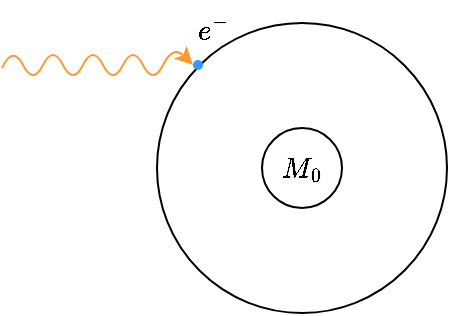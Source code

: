 <mxfile version="28.0.6">
  <diagram name="Page-1" id="BrNRFB-jUuzq5zrVCoeO">
    <mxGraphModel dx="570" dy="336" grid="1" gridSize="10" guides="1" tooltips="1" connect="1" arrows="1" fold="1" page="1" pageScale="1" pageWidth="850" pageHeight="1100" math="1" shadow="0">
      <root>
        <mxCell id="0" />
        <mxCell id="1" parent="0" />
        <mxCell id="O7Vckn2Z8JVhSO3JEspw-2" value="" style="ellipse;whiteSpace=wrap;html=1;aspect=fixed;fillColor=none;" vertex="1" parent="1">
          <mxGeometry x="347.5" y="267.5" width="145" height="145" as="geometry" />
        </mxCell>
        <mxCell id="O7Vckn2Z8JVhSO3JEspw-1" value="" style="ellipse;whiteSpace=wrap;html=1;aspect=fixed;" vertex="1" parent="1">
          <mxGeometry x="400" y="320" width="40" height="40" as="geometry" />
        </mxCell>
        <mxCell id="O7Vckn2Z8JVhSO3JEspw-3" value="" style="ellipse;whiteSpace=wrap;html=1;aspect=fixed;fillColor=#3399FF;strokeColor=none;" vertex="1" parent="1">
          <mxGeometry x="365.5" y="286" width="5" height="5" as="geometry" />
        </mxCell>
        <mxCell id="O7Vckn2Z8JVhSO3JEspw-4" value="$$e^-$$" style="text;html=1;align=center;verticalAlign=middle;resizable=0;points=[];autosize=1;strokeColor=none;fillColor=none;" vertex="1" parent="1">
          <mxGeometry x="340" y="256" width="70" height="30" as="geometry" />
        </mxCell>
        <mxCell id="O7Vckn2Z8JVhSO3JEspw-5" value="$$M_0$$" style="text;html=1;align=center;verticalAlign=middle;resizable=0;points=[];autosize=1;strokeColor=none;fillColor=none;" vertex="1" parent="1">
          <mxGeometry x="385" y="325" width="70" height="30" as="geometry" />
        </mxCell>
        <mxCell id="O7Vckn2Z8JVhSO3JEspw-6" value="" style="endArrow=classic;html=1;rounded=0;curved=1;strokeColor=#FF9933;" edge="1" parent="1">
          <mxGeometry width="50" height="50" relative="1" as="geometry">
            <mxPoint x="270" y="290" as="sourcePoint" />
            <mxPoint x="365.5" y="288.5" as="targetPoint" />
            <Array as="points">
              <mxPoint x="275.5" y="278.5" />
              <mxPoint x="285.5" y="298.5" />
              <mxPoint x="295.5" y="278.5" />
              <mxPoint x="305.5" y="298.5" />
              <mxPoint x="315.5" y="278.5" />
              <mxPoint x="325.5" y="298.5" />
              <mxPoint x="335.5" y="278.5" />
              <mxPoint x="345.5" y="298.5" />
              <mxPoint x="355.5" y="278.5" />
            </Array>
          </mxGeometry>
        </mxCell>
      </root>
    </mxGraphModel>
  </diagram>
</mxfile>
